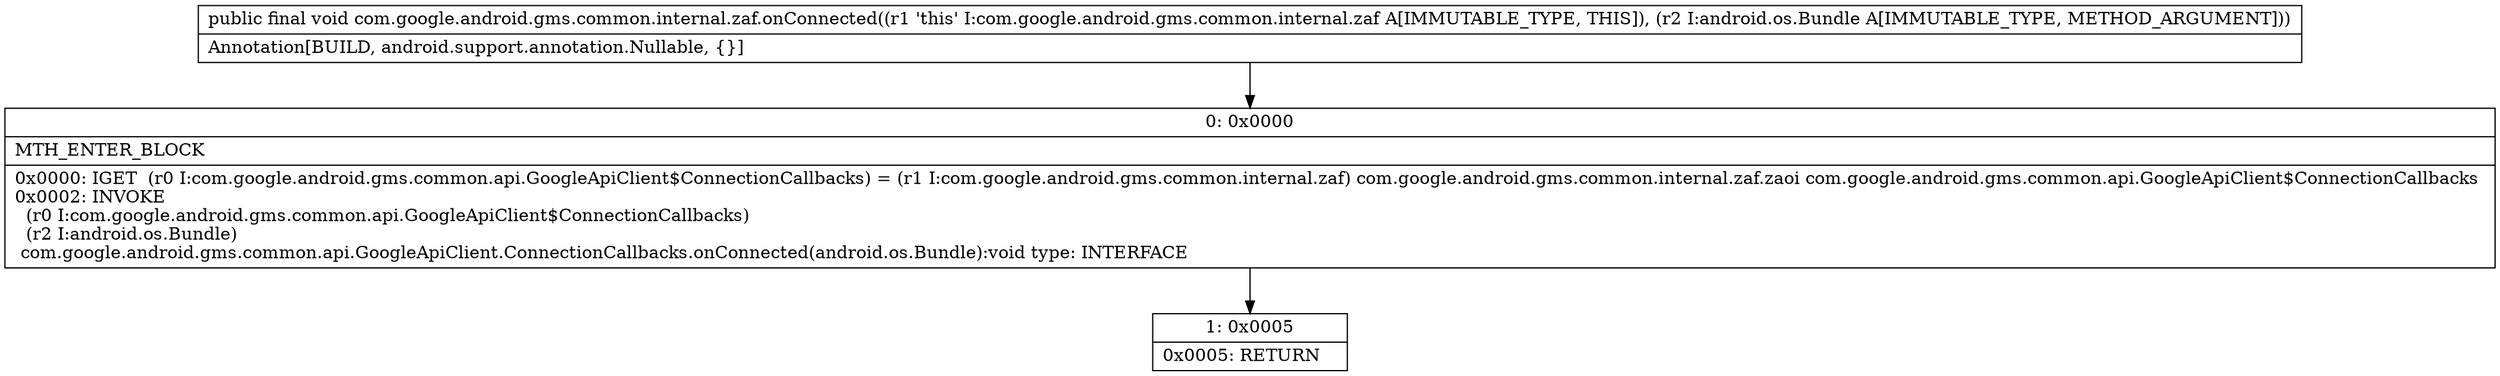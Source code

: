 digraph "CFG forcom.google.android.gms.common.internal.zaf.onConnected(Landroid\/os\/Bundle;)V" {
Node_0 [shape=record,label="{0\:\ 0x0000|MTH_ENTER_BLOCK\l|0x0000: IGET  (r0 I:com.google.android.gms.common.api.GoogleApiClient$ConnectionCallbacks) = (r1 I:com.google.android.gms.common.internal.zaf) com.google.android.gms.common.internal.zaf.zaoi com.google.android.gms.common.api.GoogleApiClient$ConnectionCallbacks \l0x0002: INVOKE  \l  (r0 I:com.google.android.gms.common.api.GoogleApiClient$ConnectionCallbacks)\l  (r2 I:android.os.Bundle)\l com.google.android.gms.common.api.GoogleApiClient.ConnectionCallbacks.onConnected(android.os.Bundle):void type: INTERFACE \l}"];
Node_1 [shape=record,label="{1\:\ 0x0005|0x0005: RETURN   \l}"];
MethodNode[shape=record,label="{public final void com.google.android.gms.common.internal.zaf.onConnected((r1 'this' I:com.google.android.gms.common.internal.zaf A[IMMUTABLE_TYPE, THIS]), (r2 I:android.os.Bundle A[IMMUTABLE_TYPE, METHOD_ARGUMENT]))  | Annotation[BUILD, android.support.annotation.Nullable, \{\}]\l}"];
MethodNode -> Node_0;
Node_0 -> Node_1;
}

